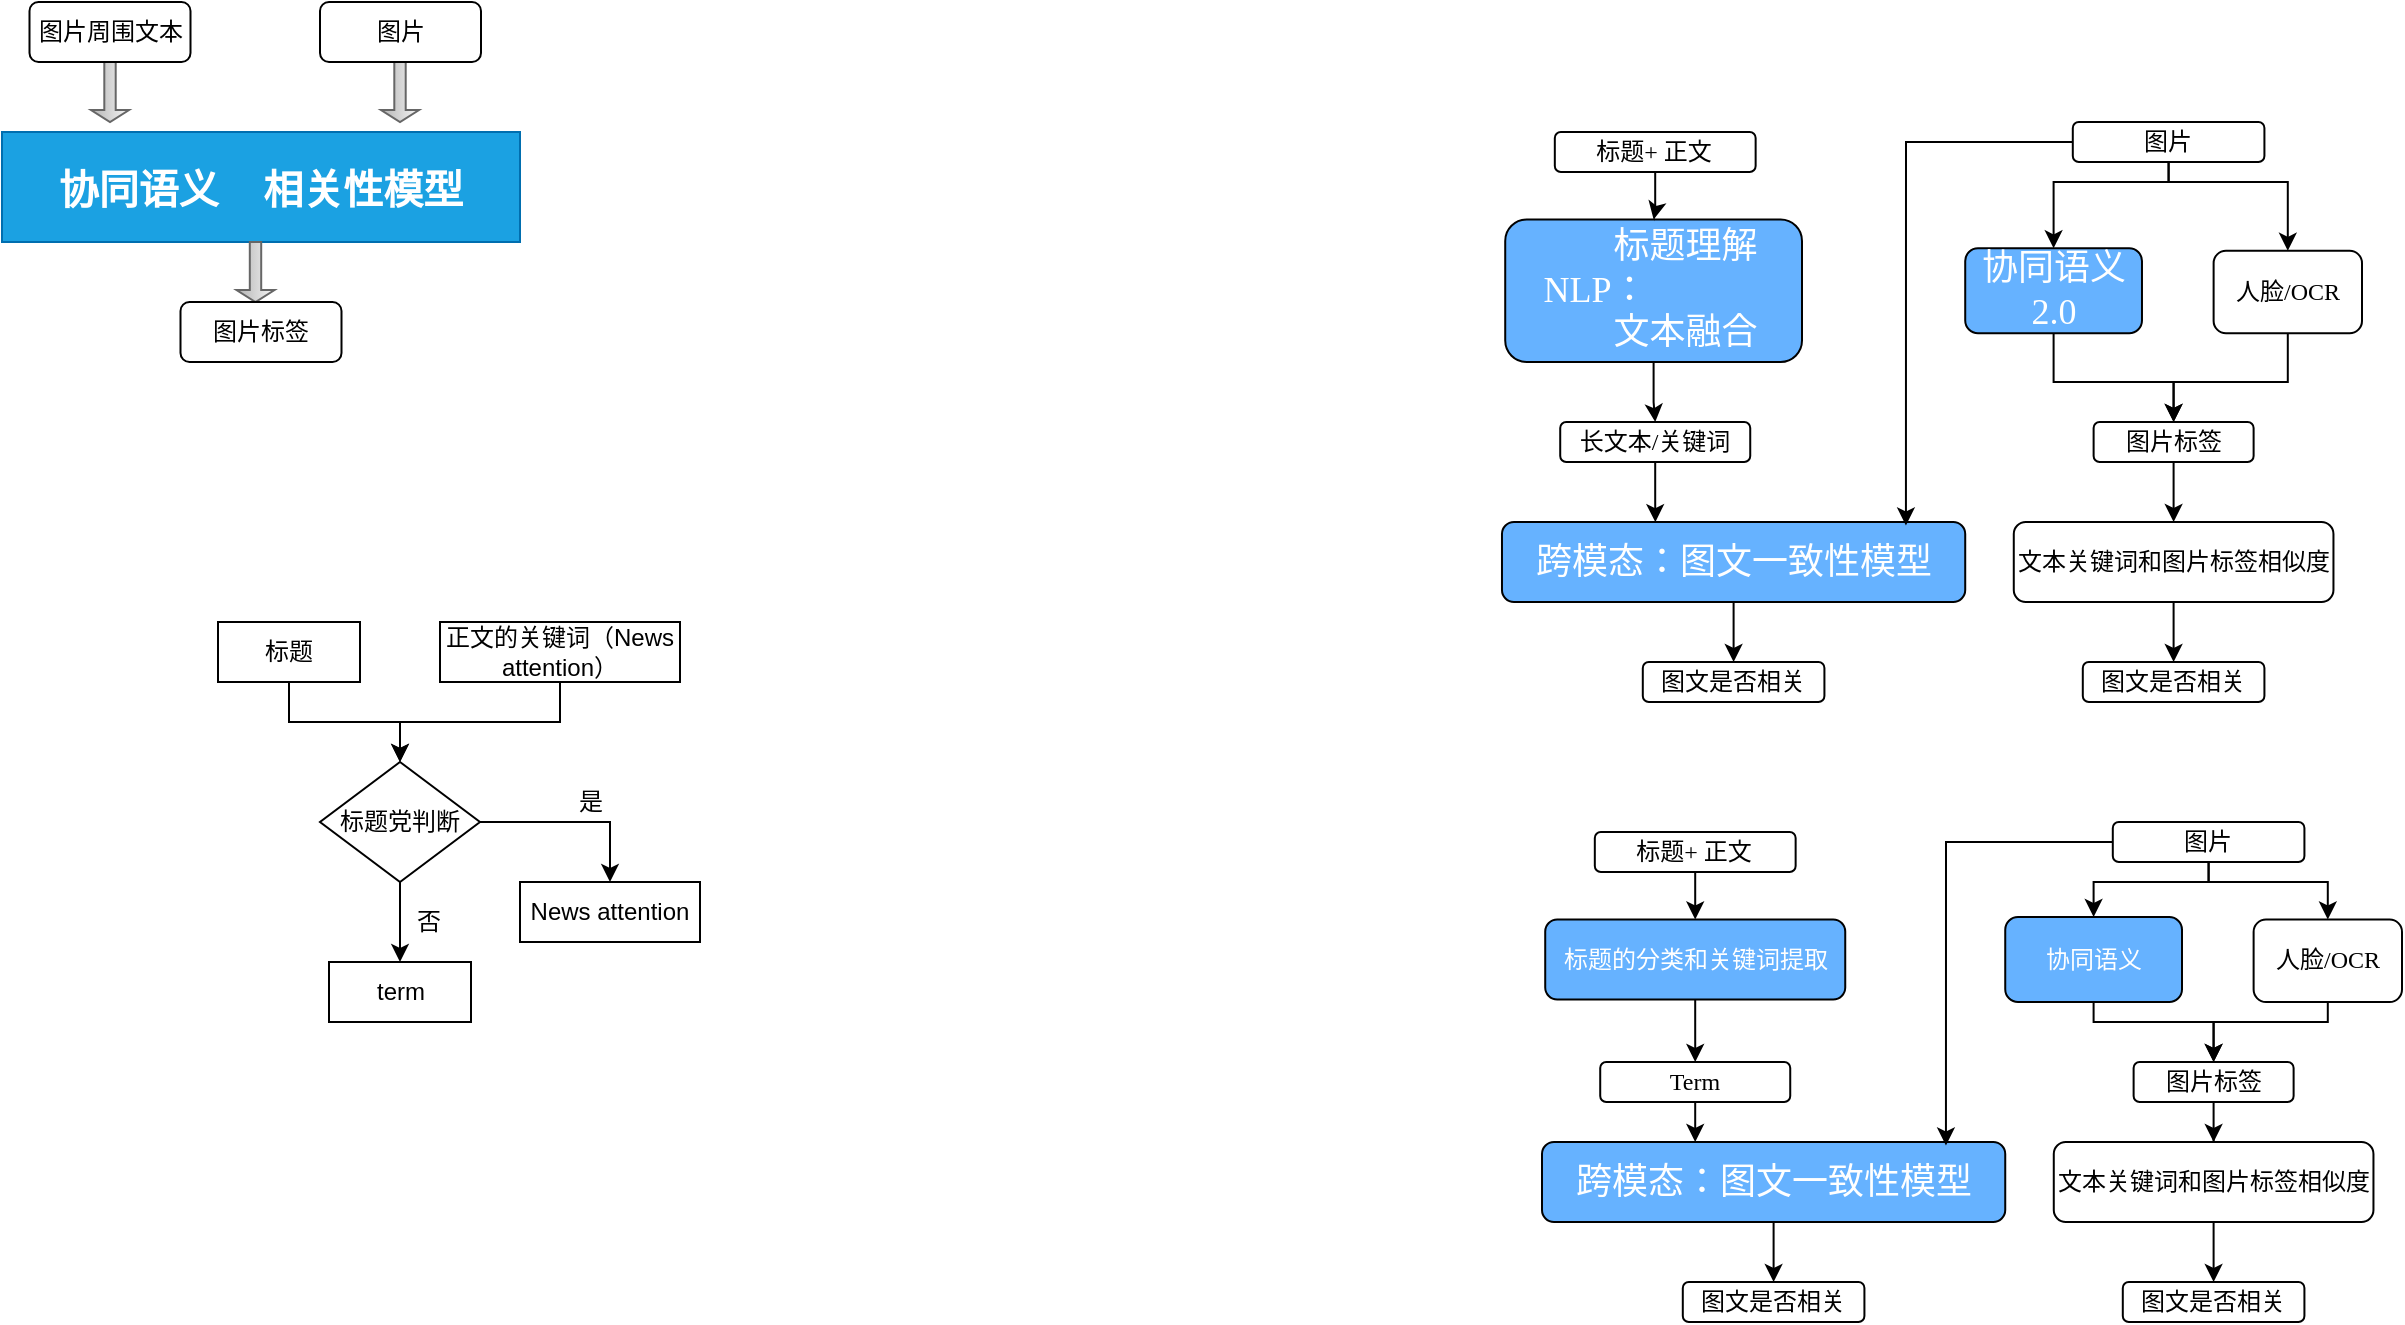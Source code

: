 <mxfile version="15.8.9" type="github">
  <diagram id="J9MYOVlcLSbenYal1-ZK" name="Page-1">
    <mxGraphModel dx="3108" dy="1732" grid="1" gridSize="10" guides="1" tooltips="1" connect="1" arrows="1" fold="1" page="1" pageScale="1" pageWidth="1654" pageHeight="2336" math="0" shadow="0">
      <root>
        <mxCell id="0" />
        <mxCell id="1" parent="0" />
        <mxCell id="q4uMH3ldNayofh-_5lqI-28" value="&lt;font style=&quot;font-size: 20px&quot;&gt;&lt;b&gt;协同语义&amp;nbsp; &amp;nbsp; 相关性模型&lt;/b&gt;&lt;/font&gt;" style="rounded=0;whiteSpace=wrap;html=1;fillColor=#1ba1e2;fontColor=#ffffff;strokeColor=#006EAF;" parent="1" vertex="1">
          <mxGeometry x="100" y="135" width="259" height="55" as="geometry" />
        </mxCell>
        <mxCell id="q4uMH3ldNayofh-_5lqI-34" style="edgeStyle=orthogonalEdgeStyle;rounded=0;orthogonalLoop=1;jettySize=auto;html=1;entryX=0.5;entryY=0;entryDx=0;entryDy=0;" parent="1" source="q4uMH3ldNayofh-_5lqI-31" target="q4uMH3ldNayofh-_5lqI-33" edge="1">
          <mxGeometry relative="1" as="geometry" />
        </mxCell>
        <mxCell id="q4uMH3ldNayofh-_5lqI-31" value="标题" style="rounded=0;whiteSpace=wrap;html=1;" parent="1" vertex="1">
          <mxGeometry x="208" y="380" width="71" height="30" as="geometry" />
        </mxCell>
        <mxCell id="q4uMH3ldNayofh-_5lqI-35" style="edgeStyle=orthogonalEdgeStyle;rounded=0;orthogonalLoop=1;jettySize=auto;html=1;entryX=0.5;entryY=0;entryDx=0;entryDy=0;" parent="1" source="q4uMH3ldNayofh-_5lqI-32" target="q4uMH3ldNayofh-_5lqI-33" edge="1">
          <mxGeometry relative="1" as="geometry" />
        </mxCell>
        <mxCell id="q4uMH3ldNayofh-_5lqI-32" value="正文的关键词（News attention）" style="rounded=0;whiteSpace=wrap;html=1;" parent="1" vertex="1">
          <mxGeometry x="319" y="380" width="120" height="30" as="geometry" />
        </mxCell>
        <mxCell id="q4uMH3ldNayofh-_5lqI-38" style="edgeStyle=orthogonalEdgeStyle;rounded=0;orthogonalLoop=1;jettySize=auto;html=1;entryX=0.5;entryY=0;entryDx=0;entryDy=0;" parent="1" source="q4uMH3ldNayofh-_5lqI-33" target="q4uMH3ldNayofh-_5lqI-37" edge="1">
          <mxGeometry relative="1" as="geometry" />
        </mxCell>
        <mxCell id="q4uMH3ldNayofh-_5lqI-41" style="edgeStyle=orthogonalEdgeStyle;rounded=0;orthogonalLoop=1;jettySize=auto;html=1;entryX=0.5;entryY=0;entryDx=0;entryDy=0;" parent="1" source="q4uMH3ldNayofh-_5lqI-33" target="q4uMH3ldNayofh-_5lqI-40" edge="1">
          <mxGeometry relative="1" as="geometry" />
        </mxCell>
        <mxCell id="q4uMH3ldNayofh-_5lqI-33" value="标题党判断" style="rhombus;whiteSpace=wrap;html=1;" parent="1" vertex="1">
          <mxGeometry x="259" y="450" width="80" height="60" as="geometry" />
        </mxCell>
        <mxCell id="q4uMH3ldNayofh-_5lqI-37" value="term" style="rounded=0;whiteSpace=wrap;html=1;" parent="1" vertex="1">
          <mxGeometry x="263.5" y="550" width="71" height="30" as="geometry" />
        </mxCell>
        <mxCell id="q4uMH3ldNayofh-_5lqI-39" value="否" style="text;html=1;align=center;verticalAlign=middle;resizable=0;points=[];autosize=1;strokeColor=none;fillColor=none;" parent="1" vertex="1">
          <mxGeometry x="298" y="520" width="30" height="20" as="geometry" />
        </mxCell>
        <mxCell id="q4uMH3ldNayofh-_5lqI-40" value="News attention" style="rounded=0;whiteSpace=wrap;html=1;" parent="1" vertex="1">
          <mxGeometry x="359" y="510" width="90" height="30" as="geometry" />
        </mxCell>
        <mxCell id="q4uMH3ldNayofh-_5lqI-42" value="是" style="text;html=1;align=center;verticalAlign=middle;resizable=0;points=[];autosize=1;strokeColor=none;fillColor=none;" parent="1" vertex="1">
          <mxGeometry x="379" y="460" width="30" height="20" as="geometry" />
        </mxCell>
        <mxCell id="mXwv5pp8Qr8styJt2xt--14" value="" style="shape=singleArrow;direction=south;whiteSpace=wrap;html=1;fillColor=#f5f5f5;gradientColor=#b3b3b3;strokeColor=#666666;" parent="1" vertex="1">
          <mxGeometry x="144.5" y="100" width="19" height="30" as="geometry" />
        </mxCell>
        <mxCell id="mXwv5pp8Qr8styJt2xt--15" value="" style="shape=singleArrow;direction=south;whiteSpace=wrap;html=1;fillColor=#f5f5f5;gradientColor=#b3b3b3;strokeColor=#666666;" parent="1" vertex="1">
          <mxGeometry x="289.5" y="100" width="19" height="30" as="geometry" />
        </mxCell>
        <mxCell id="mXwv5pp8Qr8styJt2xt--16" value="" style="shape=singleArrow;direction=south;whiteSpace=wrap;html=1;fillColor=#f5f5f5;gradientColor=#b3b3b3;strokeColor=#666666;" parent="1" vertex="1">
          <mxGeometry x="217.25" y="190" width="19" height="30" as="geometry" />
        </mxCell>
        <mxCell id="mXwv5pp8Qr8styJt2xt--18" value="图片周围文本" style="rounded=1;whiteSpace=wrap;html=1;fontFamily=Lucida Console;" parent="1" vertex="1">
          <mxGeometry x="113.75" y="70" width="80.5" height="30" as="geometry" />
        </mxCell>
        <mxCell id="mXwv5pp8Qr8styJt2xt--19" value="图片" style="rounded=1;whiteSpace=wrap;html=1;fontFamily=Lucida Console;" parent="1" vertex="1">
          <mxGeometry x="259" y="70" width="80.5" height="30" as="geometry" />
        </mxCell>
        <mxCell id="mXwv5pp8Qr8styJt2xt--20" value="图片标签" style="rounded=1;whiteSpace=wrap;html=1;fontFamily=Lucida Console;" parent="1" vertex="1">
          <mxGeometry x="189.25" y="220" width="80.5" height="30" as="geometry" />
        </mxCell>
        <mxCell id="z0Qd4oBgZnJfvSE2lSYf-88" style="edgeStyle=orthogonalEdgeStyle;rounded=0;orthogonalLoop=1;jettySize=auto;html=1;entryX=0.5;entryY=0;entryDx=0;entryDy=0;fontSize=12;fontColor=#FFFFFF;" edge="1" parent="1" source="z0Qd4oBgZnJfvSE2lSYf-26" target="z0Qd4oBgZnJfvSE2lSYf-58">
          <mxGeometry relative="1" as="geometry" />
        </mxCell>
        <mxCell id="z0Qd4oBgZnJfvSE2lSYf-26" value="&lt;font style=&quot;background-color: rgb(102 , 178 , 255) ; font-size: 18px&quot; color=&quot;#ffffff&quot;&gt;跨模态：图文一致性模型&lt;/font&gt;" style="rounded=1;whiteSpace=wrap;html=1;fontFamily=Lucida Console;fillColor=#66B2FF;" vertex="1" parent="1">
          <mxGeometry x="849.99" y="330" width="231.62" height="40" as="geometry" />
        </mxCell>
        <mxCell id="z0Qd4oBgZnJfvSE2lSYf-86" style="edgeStyle=orthogonalEdgeStyle;rounded=0;orthogonalLoop=1;jettySize=auto;html=1;entryX=0.5;entryY=0;entryDx=0;entryDy=0;fontSize=12;fontColor=#FFFFFF;" edge="1" parent="1" source="z0Qd4oBgZnJfvSE2lSYf-3" target="z0Qd4oBgZnJfvSE2lSYf-80">
          <mxGeometry relative="1" as="geometry" />
        </mxCell>
        <mxCell id="z0Qd4oBgZnJfvSE2lSYf-3" value="&lt;font style=&quot;font-size: 18px&quot;&gt;&lt;font color=&quot;#ffffff&quot; style=&quot;font-size: 18px&quot;&gt;&amp;nbsp; &amp;nbsp; &amp;nbsp; &amp;nbsp; 标题理解&amp;nbsp;&lt;br&gt;&lt;/font&gt;&lt;span style=&quot;color: rgb(255 , 255 , 255)&quot;&gt;NLP：&amp;nbsp; &amp;nbsp; &amp;nbsp; &amp;nbsp; &amp;nbsp; &amp;nbsp; &amp;nbsp;&lt;/span&gt;&lt;font color=&quot;#ffffff&quot; style=&quot;font-size: 18px&quot;&gt;&lt;br&gt;&amp;nbsp; &amp;nbsp; &amp;nbsp; &amp;nbsp;文本融合&lt;/font&gt;&lt;br&gt;&lt;/font&gt;" style="rounded=1;whiteSpace=wrap;html=1;fontFamily=Lucida Console;fillColor=#66B2FF;" vertex="1" parent="1">
          <mxGeometry x="851.61" y="178.75" width="148.39" height="71.25" as="geometry" />
        </mxCell>
        <mxCell id="z0Qd4oBgZnJfvSE2lSYf-58" value="&lt;font style=&quot;font-size: 12px&quot;&gt;图文是否相关&lt;/font&gt;" style="rounded=1;whiteSpace=wrap;html=1;fontFamily=Lucida Console;" vertex="1" parent="1">
          <mxGeometry x="920.4" y="400" width="90.81" height="20" as="geometry" />
        </mxCell>
        <mxCell id="z0Qd4oBgZnJfvSE2lSYf-97" style="edgeStyle=orthogonalEdgeStyle;rounded=0;orthogonalLoop=1;jettySize=auto;html=1;entryX=0.5;entryY=0;entryDx=0;entryDy=0;fontSize=12;fontColor=#FFFFFF;" edge="1" parent="1" source="z0Qd4oBgZnJfvSE2lSYf-61" target="z0Qd4oBgZnJfvSE2lSYf-3">
          <mxGeometry relative="1" as="geometry" />
        </mxCell>
        <mxCell id="z0Qd4oBgZnJfvSE2lSYf-61" value="标题+ 正文" style="rounded=1;whiteSpace=wrap;html=1;fontFamily=Lucida Console;" vertex="1" parent="1">
          <mxGeometry x="876.41" y="135" width="100.41" height="20" as="geometry" />
        </mxCell>
        <mxCell id="z0Qd4oBgZnJfvSE2lSYf-84" style="edgeStyle=orthogonalEdgeStyle;rounded=0;orthogonalLoop=1;jettySize=auto;html=1;entryX=0.872;entryY=0.043;entryDx=0;entryDy=0;entryPerimeter=0;fontSize=12;fontColor=#FFFFFF;" edge="1" parent="1" source="z0Qd4oBgZnJfvSE2lSYf-62" target="z0Qd4oBgZnJfvSE2lSYf-26">
          <mxGeometry relative="1" as="geometry" />
        </mxCell>
        <mxCell id="z0Qd4oBgZnJfvSE2lSYf-107" style="edgeStyle=orthogonalEdgeStyle;rounded=0;orthogonalLoop=1;jettySize=auto;html=1;entryX=0.5;entryY=0;entryDx=0;entryDy=0;fontSize=12;fontColor=#FFFFFF;" edge="1" parent="1" source="z0Qd4oBgZnJfvSE2lSYf-62" target="z0Qd4oBgZnJfvSE2lSYf-78">
          <mxGeometry relative="1" as="geometry">
            <Array as="points">
              <mxPoint x="1183" y="160" />
              <mxPoint x="1126" y="160" />
            </Array>
          </mxGeometry>
        </mxCell>
        <mxCell id="z0Qd4oBgZnJfvSE2lSYf-108" style="edgeStyle=orthogonalEdgeStyle;rounded=0;orthogonalLoop=1;jettySize=auto;html=1;entryX=0.5;entryY=0;entryDx=0;entryDy=0;fontSize=12;fontColor=#FFFFFF;" edge="1" parent="1" source="z0Qd4oBgZnJfvSE2lSYf-62" target="z0Qd4oBgZnJfvSE2lSYf-106">
          <mxGeometry relative="1" as="geometry">
            <Array as="points">
              <mxPoint x="1183" y="160" />
              <mxPoint x="1243" y="160" />
            </Array>
          </mxGeometry>
        </mxCell>
        <mxCell id="z0Qd4oBgZnJfvSE2lSYf-62" value="图片" style="rounded=1;whiteSpace=wrap;html=1;fontFamily=Lucida Console;" vertex="1" parent="1">
          <mxGeometry x="1135.4" y="130" width="95.81" height="20" as="geometry" />
        </mxCell>
        <mxCell id="z0Qd4oBgZnJfvSE2lSYf-103" style="edgeStyle=orthogonalEdgeStyle;rounded=0;orthogonalLoop=1;jettySize=auto;html=1;entryX=0.5;entryY=0;entryDx=0;entryDy=0;fontSize=12;fontColor=#FFFFFF;" edge="1" parent="1" source="z0Qd4oBgZnJfvSE2lSYf-76" target="z0Qd4oBgZnJfvSE2lSYf-101">
          <mxGeometry relative="1" as="geometry" />
        </mxCell>
        <mxCell id="z0Qd4oBgZnJfvSE2lSYf-76" value="图片标签" style="rounded=1;whiteSpace=wrap;html=1;fontFamily=Lucida Console;" vertex="1" parent="1">
          <mxGeometry x="1145.81" y="280" width="80" height="20" as="geometry" />
        </mxCell>
        <mxCell id="z0Qd4oBgZnJfvSE2lSYf-110" style="edgeStyle=orthogonalEdgeStyle;rounded=0;orthogonalLoop=1;jettySize=auto;html=1;entryX=0.5;entryY=0;entryDx=0;entryDy=0;fontSize=12;fontColor=#FFFFFF;" edge="1" parent="1" source="z0Qd4oBgZnJfvSE2lSYf-78" target="z0Qd4oBgZnJfvSE2lSYf-76">
          <mxGeometry relative="1" as="geometry">
            <Array as="points">
              <mxPoint x="1126" y="260" />
              <mxPoint x="1186" y="260" />
            </Array>
          </mxGeometry>
        </mxCell>
        <mxCell id="z0Qd4oBgZnJfvSE2lSYf-78" value="&lt;font color=&quot;#ffffff&quot; style=&quot;font-size: 18px&quot;&gt;协同语义 2.0&lt;/font&gt;" style="rounded=1;whiteSpace=wrap;html=1;fontFamily=Lucida Console;fillColor=#66B2FF;" vertex="1" parent="1">
          <mxGeometry x="1081.61" y="193.13" width="88.38" height="42.5" as="geometry" />
        </mxCell>
        <mxCell id="z0Qd4oBgZnJfvSE2lSYf-87" style="edgeStyle=orthogonalEdgeStyle;rounded=0;orthogonalLoop=1;jettySize=auto;html=1;entryX=0.331;entryY=0.002;entryDx=0;entryDy=0;entryPerimeter=0;fontSize=12;fontColor=#FFFFFF;" edge="1" parent="1" source="z0Qd4oBgZnJfvSE2lSYf-80" target="z0Qd4oBgZnJfvSE2lSYf-26">
          <mxGeometry relative="1" as="geometry" />
        </mxCell>
        <mxCell id="z0Qd4oBgZnJfvSE2lSYf-80" value="长文本/关键词" style="rounded=1;whiteSpace=wrap;html=1;fontFamily=Lucida Console;" vertex="1" parent="1">
          <mxGeometry x="879.11" y="280" width="95.01" height="20" as="geometry" />
        </mxCell>
        <mxCell id="z0Qd4oBgZnJfvSE2lSYf-104" style="edgeStyle=orthogonalEdgeStyle;rounded=0;orthogonalLoop=1;jettySize=auto;html=1;entryX=0.5;entryY=0;entryDx=0;entryDy=0;fontSize=12;fontColor=#FFFFFF;" edge="1" parent="1" source="z0Qd4oBgZnJfvSE2lSYf-101" target="z0Qd4oBgZnJfvSE2lSYf-102">
          <mxGeometry relative="1" as="geometry" />
        </mxCell>
        <mxCell id="z0Qd4oBgZnJfvSE2lSYf-101" value="文本关键词和图片标签相似度" style="rounded=1;whiteSpace=wrap;html=1;fontFamily=Lucida Console;" vertex="1" parent="1">
          <mxGeometry x="1105.89" y="330" width="159.84" height="40" as="geometry" />
        </mxCell>
        <mxCell id="z0Qd4oBgZnJfvSE2lSYf-102" value="&lt;font style=&quot;font-size: 12px&quot;&gt;图文是否相关&lt;/font&gt;" style="rounded=1;whiteSpace=wrap;html=1;fontFamily=Lucida Console;" vertex="1" parent="1">
          <mxGeometry x="1140.4" y="400" width="90.81" height="20" as="geometry" />
        </mxCell>
        <mxCell id="z0Qd4oBgZnJfvSE2lSYf-111" style="edgeStyle=orthogonalEdgeStyle;rounded=0;orthogonalLoop=1;jettySize=auto;html=1;entryX=0.5;entryY=0;entryDx=0;entryDy=0;fontSize=12;fontColor=#FFFFFF;" edge="1" parent="1" source="z0Qd4oBgZnJfvSE2lSYf-106" target="z0Qd4oBgZnJfvSE2lSYf-76">
          <mxGeometry relative="1" as="geometry">
            <Array as="points">
              <mxPoint x="1243" y="260" />
              <mxPoint x="1186" y="260" />
            </Array>
          </mxGeometry>
        </mxCell>
        <mxCell id="z0Qd4oBgZnJfvSE2lSYf-106" value="人脸/OCR" style="rounded=1;whiteSpace=wrap;html=1;fontFamily=Lucida Console;" vertex="1" parent="1">
          <mxGeometry x="1205.81" y="194.38" width="74.19" height="41.25" as="geometry" />
        </mxCell>
        <mxCell id="z0Qd4oBgZnJfvSE2lSYf-112" style="edgeStyle=orthogonalEdgeStyle;rounded=0;orthogonalLoop=1;jettySize=auto;html=1;entryX=0.5;entryY=0;entryDx=0;entryDy=0;fontSize=12;fontColor=#FFFFFF;" edge="1" parent="1" source="z0Qd4oBgZnJfvSE2lSYf-113" target="z0Qd4oBgZnJfvSE2lSYf-116">
          <mxGeometry relative="1" as="geometry" />
        </mxCell>
        <mxCell id="z0Qd4oBgZnJfvSE2lSYf-113" value="&lt;font style=&quot;background-color: rgb(102 , 178 , 255) ; font-size: 18px&quot; color=&quot;#ffffff&quot;&gt;跨模态：图文一致性模型&lt;/font&gt;" style="rounded=1;whiteSpace=wrap;html=1;fontFamily=Lucida Console;fillColor=#66B2FF;" vertex="1" parent="1">
          <mxGeometry x="870" y="640" width="231.62" height="40" as="geometry" />
        </mxCell>
        <mxCell id="z0Qd4oBgZnJfvSE2lSYf-114" style="edgeStyle=orthogonalEdgeStyle;rounded=0;orthogonalLoop=1;jettySize=auto;html=1;entryX=0.5;entryY=0;entryDx=0;entryDy=0;fontSize=12;fontColor=#FFFFFF;" edge="1" parent="1" source="z0Qd4oBgZnJfvSE2lSYf-115" target="z0Qd4oBgZnJfvSE2lSYf-128">
          <mxGeometry relative="1" as="geometry" />
        </mxCell>
        <mxCell id="z0Qd4oBgZnJfvSE2lSYf-115" value="&lt;font style=&quot;font-size: 12px&quot;&gt;&lt;font color=&quot;#ffffff&quot;&gt;标题的分类和关键词提取&lt;/font&gt;&lt;br&gt;&lt;/font&gt;" style="rounded=1;whiteSpace=wrap;html=1;fontFamily=Lucida Console;fillColor=#66B2FF;" vertex="1" parent="1">
          <mxGeometry x="871.61" y="528.75" width="150.01" height="40" as="geometry" />
        </mxCell>
        <mxCell id="z0Qd4oBgZnJfvSE2lSYf-116" value="&lt;font style=&quot;font-size: 12px&quot;&gt;图文是否相关&lt;/font&gt;" style="rounded=1;whiteSpace=wrap;html=1;fontFamily=Lucida Console;" vertex="1" parent="1">
          <mxGeometry x="940.4" y="710" width="90.81" height="20" as="geometry" />
        </mxCell>
        <mxCell id="z0Qd4oBgZnJfvSE2lSYf-117" style="edgeStyle=orthogonalEdgeStyle;rounded=0;orthogonalLoop=1;jettySize=auto;html=1;entryX=0.5;entryY=0;entryDx=0;entryDy=0;fontSize=12;fontColor=#FFFFFF;" edge="1" parent="1" source="z0Qd4oBgZnJfvSE2lSYf-118" target="z0Qd4oBgZnJfvSE2lSYf-115">
          <mxGeometry relative="1" as="geometry" />
        </mxCell>
        <mxCell id="z0Qd4oBgZnJfvSE2lSYf-118" value="标题+ 正文" style="rounded=1;whiteSpace=wrap;html=1;fontFamily=Lucida Console;" vertex="1" parent="1">
          <mxGeometry x="896.41" y="485" width="100.41" height="20" as="geometry" />
        </mxCell>
        <mxCell id="z0Qd4oBgZnJfvSE2lSYf-119" style="edgeStyle=orthogonalEdgeStyle;rounded=0;orthogonalLoop=1;jettySize=auto;html=1;entryX=0.872;entryY=0.043;entryDx=0;entryDy=0;entryPerimeter=0;fontSize=12;fontColor=#FFFFFF;" edge="1" parent="1" source="z0Qd4oBgZnJfvSE2lSYf-122" target="z0Qd4oBgZnJfvSE2lSYf-113">
          <mxGeometry relative="1" as="geometry" />
        </mxCell>
        <mxCell id="z0Qd4oBgZnJfvSE2lSYf-120" style="edgeStyle=orthogonalEdgeStyle;rounded=0;orthogonalLoop=1;jettySize=auto;html=1;entryX=0.5;entryY=0;entryDx=0;entryDy=0;fontSize=12;fontColor=#FFFFFF;" edge="1" parent="1" source="z0Qd4oBgZnJfvSE2lSYf-122" target="z0Qd4oBgZnJfvSE2lSYf-126">
          <mxGeometry relative="1" as="geometry">
            <Array as="points">
              <mxPoint x="1203" y="510" />
              <mxPoint x="1146" y="510" />
            </Array>
          </mxGeometry>
        </mxCell>
        <mxCell id="z0Qd4oBgZnJfvSE2lSYf-121" style="edgeStyle=orthogonalEdgeStyle;rounded=0;orthogonalLoop=1;jettySize=auto;html=1;entryX=0.5;entryY=0;entryDx=0;entryDy=0;fontSize=12;fontColor=#FFFFFF;" edge="1" parent="1" source="z0Qd4oBgZnJfvSE2lSYf-122" target="z0Qd4oBgZnJfvSE2lSYf-133">
          <mxGeometry relative="1" as="geometry">
            <Array as="points">
              <mxPoint x="1203" y="510" />
              <mxPoint x="1263" y="510" />
            </Array>
          </mxGeometry>
        </mxCell>
        <mxCell id="z0Qd4oBgZnJfvSE2lSYf-122" value="图片" style="rounded=1;whiteSpace=wrap;html=1;fontFamily=Lucida Console;" vertex="1" parent="1">
          <mxGeometry x="1155.4" y="480" width="95.81" height="20" as="geometry" />
        </mxCell>
        <mxCell id="z0Qd4oBgZnJfvSE2lSYf-123" style="edgeStyle=orthogonalEdgeStyle;rounded=0;orthogonalLoop=1;jettySize=auto;html=1;entryX=0.5;entryY=0;entryDx=0;entryDy=0;fontSize=12;fontColor=#FFFFFF;" edge="1" parent="1" source="z0Qd4oBgZnJfvSE2lSYf-124" target="z0Qd4oBgZnJfvSE2lSYf-130">
          <mxGeometry relative="1" as="geometry" />
        </mxCell>
        <mxCell id="z0Qd4oBgZnJfvSE2lSYf-124" value="图片标签" style="rounded=1;whiteSpace=wrap;html=1;fontFamily=Lucida Console;" vertex="1" parent="1">
          <mxGeometry x="1165.81" y="600" width="80" height="20" as="geometry" />
        </mxCell>
        <mxCell id="z0Qd4oBgZnJfvSE2lSYf-125" style="edgeStyle=orthogonalEdgeStyle;rounded=0;orthogonalLoop=1;jettySize=auto;html=1;entryX=0.5;entryY=0;entryDx=0;entryDy=0;fontSize=12;fontColor=#FFFFFF;" edge="1" parent="1" source="z0Qd4oBgZnJfvSE2lSYf-126" target="z0Qd4oBgZnJfvSE2lSYf-124">
          <mxGeometry relative="1" as="geometry">
            <Array as="points">
              <mxPoint x="1146" y="580" />
              <mxPoint x="1206" y="580" />
            </Array>
          </mxGeometry>
        </mxCell>
        <mxCell id="z0Qd4oBgZnJfvSE2lSYf-126" value="&lt;font color=&quot;#ffffff&quot;&gt;协同语义&lt;/font&gt;" style="rounded=1;whiteSpace=wrap;html=1;fontFamily=Lucida Console;fillColor=#66B2FF;" vertex="1" parent="1">
          <mxGeometry x="1101.62" y="527.5" width="88.38" height="42.5" as="geometry" />
        </mxCell>
        <mxCell id="z0Qd4oBgZnJfvSE2lSYf-127" style="edgeStyle=orthogonalEdgeStyle;rounded=0;orthogonalLoop=1;jettySize=auto;html=1;entryX=0.331;entryY=0.002;entryDx=0;entryDy=0;entryPerimeter=0;fontSize=12;fontColor=#FFFFFF;" edge="1" parent="1" source="z0Qd4oBgZnJfvSE2lSYf-128" target="z0Qd4oBgZnJfvSE2lSYf-113">
          <mxGeometry relative="1" as="geometry" />
        </mxCell>
        <mxCell id="z0Qd4oBgZnJfvSE2lSYf-128" value="Term" style="rounded=1;whiteSpace=wrap;html=1;fontFamily=Lucida Console;" vertex="1" parent="1">
          <mxGeometry x="899.11" y="600" width="95.01" height="20" as="geometry" />
        </mxCell>
        <mxCell id="z0Qd4oBgZnJfvSE2lSYf-129" style="edgeStyle=orthogonalEdgeStyle;rounded=0;orthogonalLoop=1;jettySize=auto;html=1;entryX=0.5;entryY=0;entryDx=0;entryDy=0;fontSize=12;fontColor=#FFFFFF;" edge="1" parent="1" source="z0Qd4oBgZnJfvSE2lSYf-130" target="z0Qd4oBgZnJfvSE2lSYf-131">
          <mxGeometry relative="1" as="geometry" />
        </mxCell>
        <mxCell id="z0Qd4oBgZnJfvSE2lSYf-130" value="文本关键词和图片标签相似度" style="rounded=1;whiteSpace=wrap;html=1;fontFamily=Lucida Console;" vertex="1" parent="1">
          <mxGeometry x="1125.89" y="640" width="159.84" height="40" as="geometry" />
        </mxCell>
        <mxCell id="z0Qd4oBgZnJfvSE2lSYf-131" value="&lt;font style=&quot;font-size: 12px&quot;&gt;图文是否相关&lt;/font&gt;" style="rounded=1;whiteSpace=wrap;html=1;fontFamily=Lucida Console;" vertex="1" parent="1">
          <mxGeometry x="1160.4" y="710" width="90.81" height="20" as="geometry" />
        </mxCell>
        <mxCell id="z0Qd4oBgZnJfvSE2lSYf-132" style="edgeStyle=orthogonalEdgeStyle;rounded=0;orthogonalLoop=1;jettySize=auto;html=1;entryX=0.5;entryY=0;entryDx=0;entryDy=0;fontSize=12;fontColor=#FFFFFF;" edge="1" parent="1" source="z0Qd4oBgZnJfvSE2lSYf-133" target="z0Qd4oBgZnJfvSE2lSYf-124">
          <mxGeometry relative="1" as="geometry">
            <Array as="points">
              <mxPoint x="1263" y="580" />
              <mxPoint x="1206" y="580" />
            </Array>
          </mxGeometry>
        </mxCell>
        <mxCell id="z0Qd4oBgZnJfvSE2lSYf-133" value="人脸/OCR" style="rounded=1;whiteSpace=wrap;html=1;fontFamily=Lucida Console;" vertex="1" parent="1">
          <mxGeometry x="1225.81" y="528.75" width="74.19" height="41.25" as="geometry" />
        </mxCell>
      </root>
    </mxGraphModel>
  </diagram>
</mxfile>
